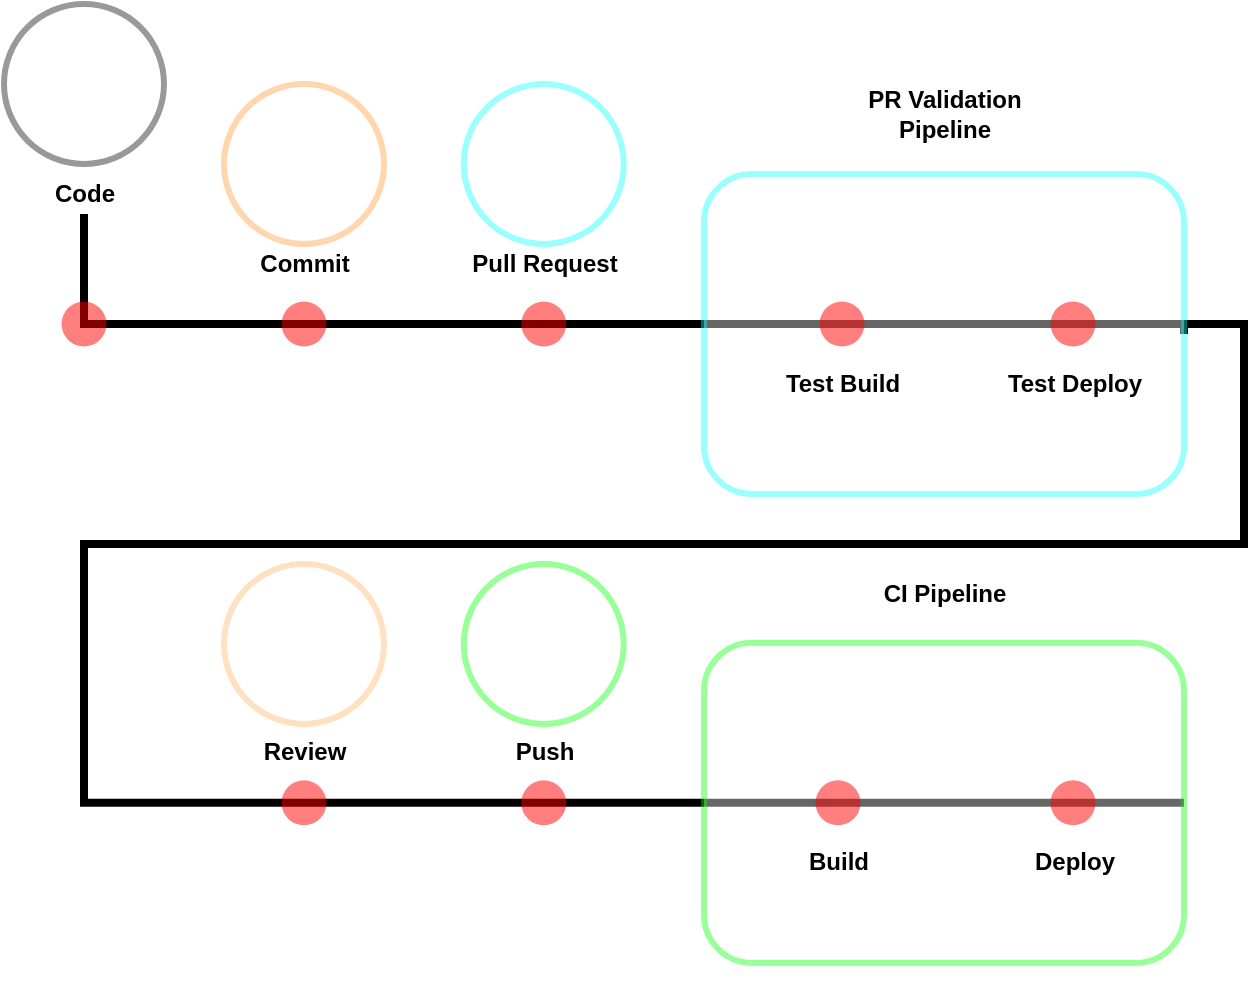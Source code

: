 <mxfile version="15.8.7" type="device"><diagram id="yPxyJZ8AM_hMuL3Unpa9" name="simple gitflow"><mxGraphModel dx="925" dy="1366" grid="1" gridSize="10" guides="1" tooltips="1" connect="1" arrows="1" fold="1" page="1" pageScale="1" pageWidth="1100" pageHeight="850" math="0" shadow="0"><root><mxCell id="0"/><mxCell id="1" parent="0"/><mxCell id="MIooiFMd-0QHUp_n5YtY-29" value="" style="edgeStyle=orthogonalEdgeStyle;rounded=0;html=1;jettySize=auto;orthogonalLoop=1;strokeWidth=4;endArrow=none;endFill=0;entryX=1;entryY=0.5;entryDx=0;entryDy=0;" edge="1" parent="1" source="MIooiFMd-0QHUp_n5YtY-9" target="MIooiFMd-0QHUp_n5YtY-18"><mxGeometry x="160" y="209.5" as="geometry"><mxPoint x="115.5" y="209.5" as="sourcePoint"/><mxPoint x="240" y="210" as="targetPoint"/><Array as="points"><mxPoint x="150" y="210"/><mxPoint x="700" y="210"/></Array></mxGeometry></mxCell><mxCell id="MIooiFMd-0QHUp_n5YtY-73" value="" style="edgeStyle=orthogonalEdgeStyle;rounded=0;html=1;jettySize=auto;orthogonalLoop=1;strokeWidth=4;endArrow=none;endFill=0;entryX=1;entryY=0.5;entryDx=0;entryDy=0;startArrow=none;exitX=1;exitY=0.5;exitDx=0;exitDy=0;" edge="1" parent="1" source="MIooiFMd-0QHUp_n5YtY-18" target="MIooiFMd-0QHUp_n5YtY-49"><mxGeometry x="648.75" y="229.5" as="geometry"><mxPoint x="760" y="230" as="sourcePoint"/><mxPoint x="857.37" y="230" as="targetPoint"/><Array as="points"><mxPoint x="700" y="210"/><mxPoint x="730" y="210"/><mxPoint x="730" y="320"/><mxPoint x="150" y="320"/><mxPoint x="150" y="449"/></Array></mxGeometry></mxCell><mxCell id="MIooiFMd-0QHUp_n5YtY-8" value="" style="ellipse;whiteSpace=wrap;html=1;aspect=fixed;strokeColor=#000000;strokeWidth=3;perimeterSpacing=0;opacity=40;" vertex="1" parent="1"><mxGeometry x="110" y="50" width="80" height="80" as="geometry"/></mxCell><mxCell id="MIooiFMd-0QHUp_n5YtY-3" value="" style="shape=image;html=1;verticalAlign=top;verticalLabelPosition=bottom;labelBackgroundColor=#ffffff;imageAspect=0;aspect=fixed;image=https://cdn4.iconfinder.com/data/icons/essential-3/32/356-Document_Code-128.png;opacity=50;" vertex="1" parent="1"><mxGeometry x="126" y="65" width="48" height="48" as="geometry"/></mxCell><mxCell id="MIooiFMd-0QHUp_n5YtY-9" value="Code" style="text;html=1;align=center;verticalAlign=middle;resizable=0;points=[];autosize=1;strokeColor=none;fillColor=none;fontStyle=1" vertex="1" parent="1"><mxGeometry x="125" y="135" width="50" height="20" as="geometry"/></mxCell><mxCell id="MIooiFMd-0QHUp_n5YtY-11" value="Commit" style="text;html=1;align=center;verticalAlign=middle;resizable=0;points=[];autosize=1;strokeColor=none;fillColor=none;fontStyle=1" vertex="1" parent="1"><mxGeometry x="230" y="170" width="60" height="20" as="geometry"/></mxCell><mxCell id="MIooiFMd-0QHUp_n5YtY-14" value="Pull Request" style="text;html=1;align=center;verticalAlign=middle;resizable=0;points=[];autosize=1;strokeColor=none;fillColor=none;fontStyle=1" vertex="1" parent="1"><mxGeometry x="334.87" y="170" width="90" height="20" as="geometry"/></mxCell><mxCell id="MIooiFMd-0QHUp_n5YtY-17" value="Push" style="text;html=1;align=center;verticalAlign=middle;resizable=0;points=[];autosize=1;strokeColor=none;fillColor=none;fontStyle=1" vertex="1" parent="1"><mxGeometry x="359.87" y="413.66" width="40" height="20" as="geometry"/></mxCell><mxCell id="MIooiFMd-0QHUp_n5YtY-18" value="" style="rounded=1;whiteSpace=wrap;html=1;strokeColor=#00FFFF;strokeWidth=3;opacity=40;" vertex="1" parent="1"><mxGeometry x="460" y="135" width="240" height="160" as="geometry"/></mxCell><mxCell id="MIooiFMd-0QHUp_n5YtY-20" value="" style="shape=image;html=1;verticalAlign=top;verticalLabelPosition=bottom;labelBackgroundColor=#ffffff;imageAspect=0;aspect=fixed;image=https://cdn1.iconfinder.com/data/icons/software-engineering-and-video-gaming/512/456_Build_design_develop_tool_tools_Advertising_Promo_Creative_Process-128.png;strokeColor=#00FFFF;strokeWidth=3;opacity=50;" vertex="1" parent="1"><mxGeometry x="500" y="140.75" width="58" height="58" as="geometry"/></mxCell><mxCell id="MIooiFMd-0QHUp_n5YtY-21" value="Test Build" style="text;html=1;align=center;verticalAlign=middle;resizable=0;points=[];autosize=1;strokeColor=none;fillColor=none;fontStyle=1" vertex="1" parent="1"><mxGeometry x="494" y="230" width="70" height="20" as="geometry"/></mxCell><mxCell id="MIooiFMd-0QHUp_n5YtY-25" value="" style="group" vertex="1" connectable="0" parent="1"><mxGeometry x="220" y="90" width="80" height="80" as="geometry"/></mxCell><mxCell id="MIooiFMd-0QHUp_n5YtY-5" value="" style="shape=image;html=1;verticalAlign=top;verticalLabelPosition=bottom;labelBackgroundColor=#ffffff;imageAspect=0;aspect=fixed;image=https://cdn0.iconfinder.com/data/icons/octicons/1024/git-commit-128.png" vertex="1" parent="MIooiFMd-0QHUp_n5YtY-25"><mxGeometry x="11" y="11" width="58" height="58" as="geometry"/></mxCell><mxCell id="MIooiFMd-0QHUp_n5YtY-10" value="" style="ellipse;whiteSpace=wrap;html=1;aspect=fixed;strokeColor=#FF9933;strokeWidth=3;opacity=40;" vertex="1" parent="MIooiFMd-0QHUp_n5YtY-25"><mxGeometry width="80" height="80" as="geometry"/></mxCell><mxCell id="MIooiFMd-0QHUp_n5YtY-26" value="" style="group" vertex="1" connectable="0" parent="1"><mxGeometry x="339.87" y="90" width="80" height="80" as="geometry"/></mxCell><mxCell id="MIooiFMd-0QHUp_n5YtY-6" value="" style="shape=image;html=1;verticalAlign=top;verticalLabelPosition=bottom;labelBackgroundColor=#ffffff;imageAspect=0;aspect=fixed;image=https://cdn0.iconfinder.com/data/icons/octicons/1024/git-pull-request-128.png" vertex="1" parent="MIooiFMd-0QHUp_n5YtY-26"><mxGeometry x="16" y="16" width="48" height="48" as="geometry"/></mxCell><mxCell id="MIooiFMd-0QHUp_n5YtY-13" value="" style="ellipse;whiteSpace=wrap;html=1;aspect=fixed;strokeColor=#00FFFF;strokeWidth=3;opacity=40;" vertex="1" parent="MIooiFMd-0QHUp_n5YtY-26"><mxGeometry width="80" height="80" as="geometry"/></mxCell><mxCell id="MIooiFMd-0QHUp_n5YtY-28" value="" style="ellipse;whiteSpace=wrap;html=1;aspect=fixed;strokeColor=none;strokeWidth=3;opacity=50;fillColor=#FF0000;perimeterSpacing=0;" vertex="1" parent="1"><mxGeometry x="138.75" y="198.75" width="22.5" height="22.5" as="geometry"/></mxCell><mxCell id="MIooiFMd-0QHUp_n5YtY-37" value="" style="ellipse;whiteSpace=wrap;html=1;aspect=fixed;strokeColor=none;strokeWidth=3;opacity=50;fillColor=#FF0000;perimeterSpacing=0;" vertex="1" parent="1"><mxGeometry x="517.75" y="198.75" width="22.5" height="22.5" as="geometry"/></mxCell><mxCell id="MIooiFMd-0QHUp_n5YtY-40" style="edgeStyle=orthogonalEdgeStyle;rounded=0;orthogonalLoop=1;jettySize=auto;html=1;exitX=0.5;exitY=1;exitDx=0;exitDy=0;" edge="1" parent="1" source="MIooiFMd-0QHUp_n5YtY-18" target="MIooiFMd-0QHUp_n5YtY-18"><mxGeometry relative="1" as="geometry"/></mxCell><mxCell id="MIooiFMd-0QHUp_n5YtY-42" value="" style="shape=image;html=1;verticalAlign=top;verticalLabelPosition=bottom;labelBackgroundColor=#ffffff;imageAspect=0;aspect=fixed;image=https://cdn3.iconfinder.com/data/icons/travelling-icon-set/800/helm-128.png;strokeColor=#808080;strokeWidth=3;fillColor=#FF0000;opacity=50;" vertex="1" parent="1"><mxGeometry x="620" y="145.25" width="49" height="49" as="geometry"/></mxCell><mxCell id="MIooiFMd-0QHUp_n5YtY-43" value="" style="group" vertex="1" connectable="0" parent="1"><mxGeometry x="339.87" y="330" width="80" height="80" as="geometry"/></mxCell><mxCell id="MIooiFMd-0QHUp_n5YtY-7" value="" style="shape=image;html=1;verticalAlign=top;verticalLabelPosition=bottom;labelBackgroundColor=#ffffff;imageAspect=0;aspect=fixed;image=https://cdn0.iconfinder.com/data/icons/octicons/1024/git-merge-128.png" vertex="1" parent="MIooiFMd-0QHUp_n5YtY-43"><mxGeometry x="12.37" y="11" width="58" height="58" as="geometry"/></mxCell><mxCell id="MIooiFMd-0QHUp_n5YtY-16" value="" style="ellipse;whiteSpace=wrap;html=1;aspect=fixed;strokeColor=#00FF00;strokeWidth=3;opacity=40;" vertex="1" parent="MIooiFMd-0QHUp_n5YtY-43"><mxGeometry width="80" height="80" as="geometry"/></mxCell><mxCell id="MIooiFMd-0QHUp_n5YtY-48" value="Review" style="text;html=1;align=center;verticalAlign=middle;resizable=0;points=[];autosize=1;strokeColor=none;fillColor=none;fontStyle=1" vertex="1" parent="1"><mxGeometry x="230" y="413.66" width="60" height="20" as="geometry"/></mxCell><mxCell id="MIooiFMd-0QHUp_n5YtY-49" value="" style="rounded=1;whiteSpace=wrap;html=1;strokeColor=#00FF00;strokeWidth=3;opacity=40;" vertex="1" parent="1"><mxGeometry x="460" y="369.41" width="240" height="160" as="geometry"/></mxCell><mxCell id="MIooiFMd-0QHUp_n5YtY-50" value="" style="shape=image;html=1;verticalAlign=top;verticalLabelPosition=bottom;labelBackgroundColor=#ffffff;imageAspect=0;aspect=fixed;image=https://cdn1.iconfinder.com/data/icons/software-engineering-and-video-gaming/512/456_Build_design_develop_tool_tools_Advertising_Promo_Creative_Process-128.png;strokeColor=#00FFFF;strokeWidth=3;opacity=50;" vertex="1" parent="1"><mxGeometry x="498" y="380.16" width="58" height="58" as="geometry"/></mxCell><mxCell id="MIooiFMd-0QHUp_n5YtY-51" value="Build" style="text;html=1;align=center;verticalAlign=middle;resizable=0;points=[];autosize=1;strokeColor=none;fillColor=none;fontStyle=1" vertex="1" parent="1"><mxGeometry x="502" y="469.41" width="50" height="20" as="geometry"/></mxCell><mxCell id="MIooiFMd-0QHUp_n5YtY-53" value="" style="ellipse;whiteSpace=wrap;html=1;aspect=fixed;strokeColor=none;strokeWidth=3;opacity=50;fillColor=#FF0000;perimeterSpacing=0;" vertex="1" parent="1"><mxGeometry x="515.75" y="438.16" width="22.5" height="22.5" as="geometry"/></mxCell><mxCell id="MIooiFMd-0QHUp_n5YtY-54" style="edgeStyle=orthogonalEdgeStyle;rounded=0;orthogonalLoop=1;jettySize=auto;html=1;exitX=0.5;exitY=1;exitDx=0;exitDy=0;" edge="1" parent="1" source="MIooiFMd-0QHUp_n5YtY-49" target="MIooiFMd-0QHUp_n5YtY-49"><mxGeometry relative="1" as="geometry"/></mxCell><mxCell id="MIooiFMd-0QHUp_n5YtY-55" value="" style="shape=image;html=1;verticalAlign=top;verticalLabelPosition=bottom;labelBackgroundColor=#ffffff;imageAspect=0;aspect=fixed;image=https://cdn3.iconfinder.com/data/icons/travelling-icon-set/800/helm-128.png;strokeColor=#808080;strokeWidth=3;fillColor=#FF0000;opacity=50;" vertex="1" parent="1"><mxGeometry x="620" y="384.66" width="49" height="49" as="geometry"/></mxCell><mxCell id="MIooiFMd-0QHUp_n5YtY-56" value="Deploy" style="text;html=1;align=center;verticalAlign=middle;resizable=0;points=[];autosize=1;strokeColor=none;fillColor=none;fontStyle=1" vertex="1" parent="1"><mxGeometry x="614.5" y="469.41" width="60" height="20" as="geometry"/></mxCell><mxCell id="MIooiFMd-0QHUp_n5YtY-57" value="" style="ellipse;whiteSpace=wrap;html=1;aspect=fixed;strokeColor=none;strokeWidth=3;opacity=50;fillColor=#FF0000;perimeterSpacing=0;" vertex="1" parent="1"><mxGeometry x="633.25" y="438.16" width="22.5" height="22.5" as="geometry"/></mxCell><mxCell id="MIooiFMd-0QHUp_n5YtY-62" value="" style="group" vertex="1" connectable="0" parent="1"><mxGeometry x="220" y="330" width="80" height="80" as="geometry"/></mxCell><mxCell id="MIooiFMd-0QHUp_n5YtY-44" value="" style="shape=image;html=1;verticalAlign=top;verticalLabelPosition=bottom;labelBackgroundColor=#ffffff;imageAspect=0;aspect=fixed;image=https://cdn2.iconfinder.com/data/icons/essential-web-3/50/edit-document-note-writing-review-128.png;strokeColor=#808080;strokeWidth=3;fillColor=#FF0000;opacity=50;" vertex="1" parent="MIooiFMd-0QHUp_n5YtY-62"><mxGeometry x="16" y="16" width="48" height="48" as="geometry"/></mxCell><mxCell id="MIooiFMd-0QHUp_n5YtY-47" value="" style="ellipse;whiteSpace=wrap;html=1;aspect=fixed;strokeColor=#FFB366;strokeWidth=3;opacity=40;" vertex="1" parent="MIooiFMd-0QHUp_n5YtY-62"><mxGeometry width="80" height="80" as="geometry"/></mxCell><mxCell id="MIooiFMd-0QHUp_n5YtY-33" value="" style="ellipse;whiteSpace=wrap;html=1;aspect=fixed;strokeColor=none;strokeWidth=3;opacity=50;fillColor=#FF0000;perimeterSpacing=0;" vertex="1" parent="1"><mxGeometry x="248.75" y="198.75" width="22.5" height="22.5" as="geometry"/></mxCell><mxCell id="MIooiFMd-0QHUp_n5YtY-35" value="" style="ellipse;whiteSpace=wrap;html=1;aspect=fixed;strokeColor=none;strokeWidth=3;opacity=50;fillColor=#FF0000;perimeterSpacing=0;" vertex="1" parent="1"><mxGeometry x="368.62" y="198.75" width="22.5" height="22.5" as="geometry"/></mxCell><mxCell id="MIooiFMd-0QHUp_n5YtY-66" value="" style="ellipse;whiteSpace=wrap;html=1;aspect=fixed;strokeColor=none;strokeWidth=3;opacity=50;fillColor=#FF0000;perimeterSpacing=0;" vertex="1" parent="1"><mxGeometry x="633.25" y="198.75" width="22.5" height="22.5" as="geometry"/></mxCell><mxCell id="MIooiFMd-0QHUp_n5YtY-67" value="Test Deploy" style="text;html=1;align=center;verticalAlign=middle;resizable=0;points=[];autosize=1;strokeColor=none;fillColor=none;fontStyle=1" vertex="1" parent="1"><mxGeometry x="604.5" y="230" width="80" height="20" as="geometry"/></mxCell><mxCell id="MIooiFMd-0QHUp_n5YtY-69" value="" style="ellipse;whiteSpace=wrap;html=1;aspect=fixed;strokeColor=none;strokeWidth=3;opacity=50;fillColor=#FF0000;perimeterSpacing=0;" vertex="1" parent="1"><mxGeometry x="248.75" y="438.16" width="22.5" height="22.5" as="geometry"/></mxCell><mxCell id="MIooiFMd-0QHUp_n5YtY-70" value="" style="ellipse;whiteSpace=wrap;html=1;aspect=fixed;strokeColor=none;strokeWidth=3;opacity=50;fillColor=#FF0000;perimeterSpacing=0;" vertex="1" parent="1"><mxGeometry x="368.62" y="438.16" width="22.5" height="22.5" as="geometry"/></mxCell><mxCell id="MIooiFMd-0QHUp_n5YtY-71" value="&lt;b&gt;PR Validation &lt;br&gt;Pipeline&lt;/b&gt;" style="text;html=1;align=center;verticalAlign=middle;resizable=0;points=[];autosize=1;strokeColor=none;fillColor=none;" vertex="1" parent="1"><mxGeometry x="535" y="90" width="90" height="30" as="geometry"/></mxCell><mxCell id="MIooiFMd-0QHUp_n5YtY-72" value="&lt;b&gt;CI Pipeline&lt;/b&gt;" style="text;html=1;align=center;verticalAlign=middle;resizable=0;points=[];autosize=1;strokeColor=none;fillColor=none;" vertex="1" parent="1"><mxGeometry x="540" y="335" width="80" height="20" as="geometry"/></mxCell></root></mxGraphModel></diagram></mxfile>